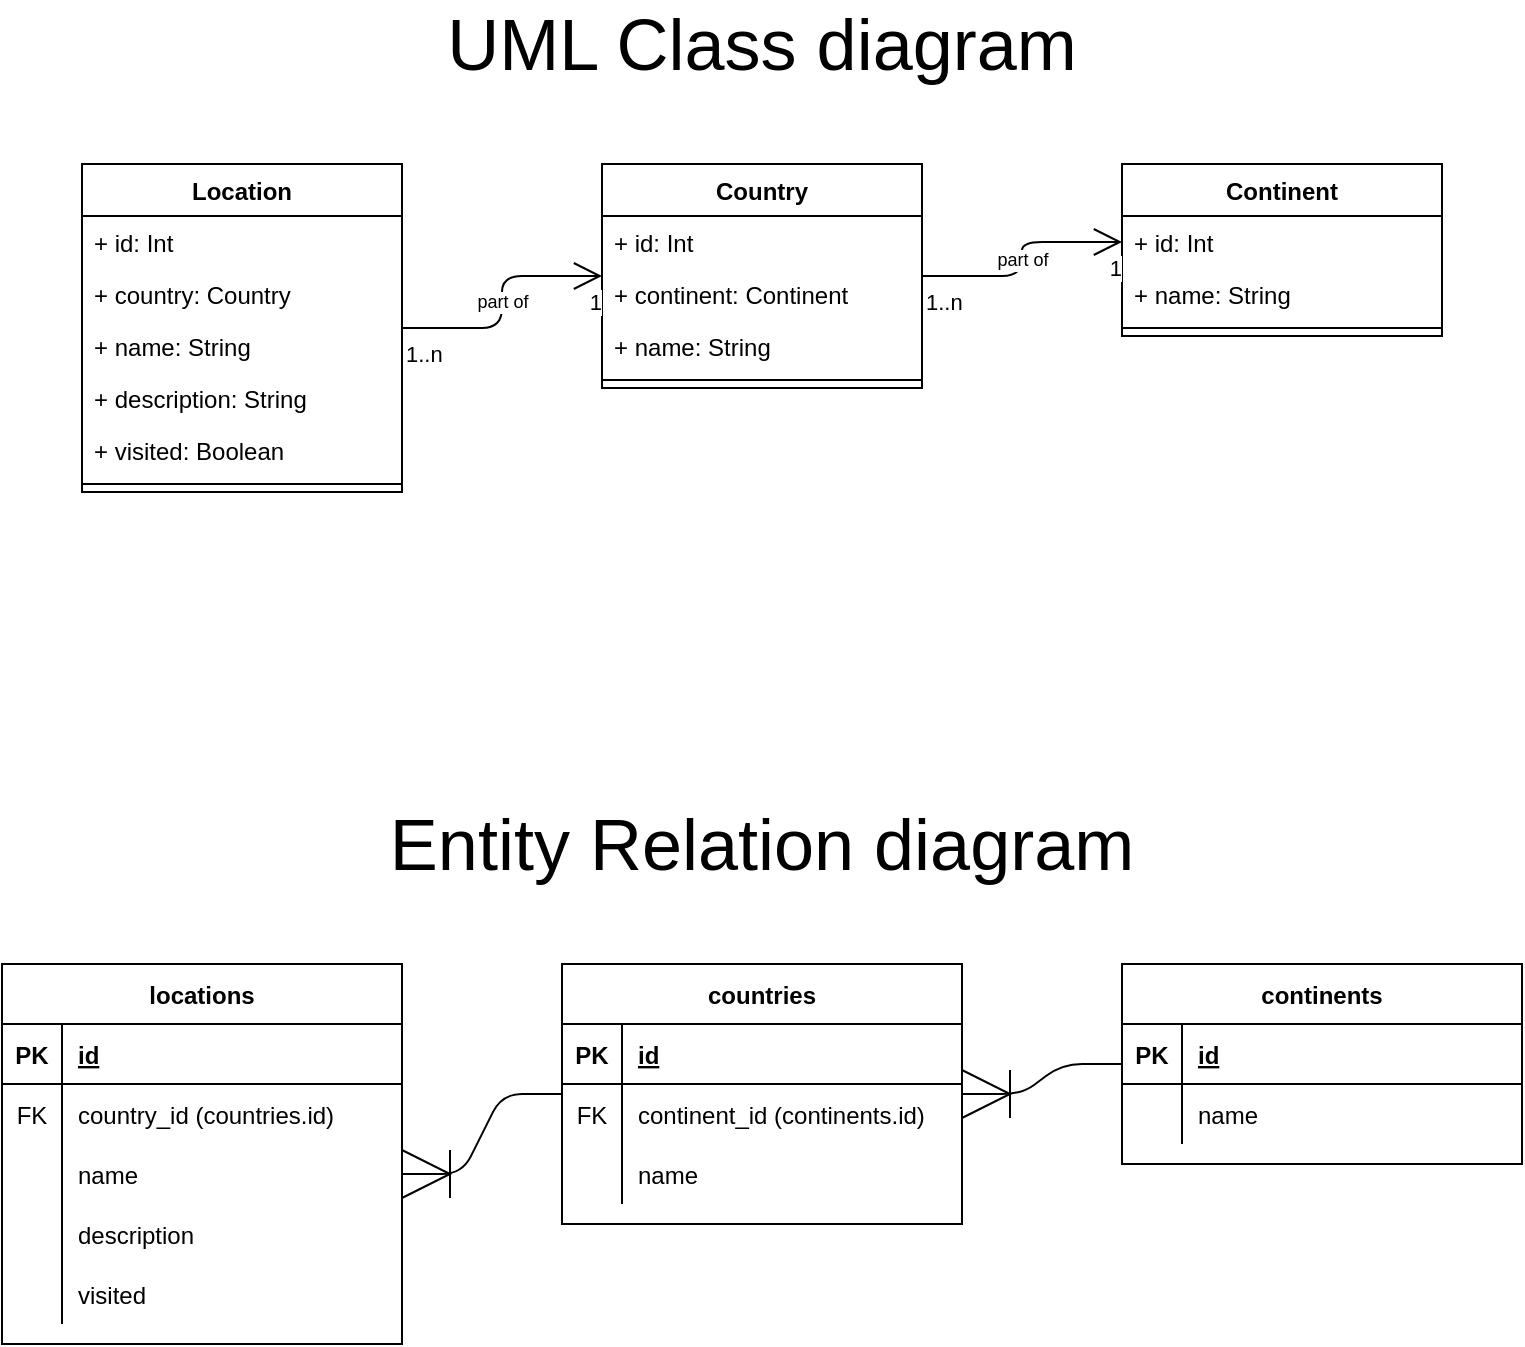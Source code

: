 <mxfile version="13.10.4" type="device"><diagram id="C5RBs43oDa-KdzZeNtuy" name="UML Class diagram"><mxGraphModel dx="1213" dy="717" grid="1" gridSize="10" guides="1" tooltips="1" connect="1" arrows="1" fold="1" page="1" pageScale="1" pageWidth="827" pageHeight="1169" math="0" shadow="0"><root><mxCell id="WIyWlLk6GJQsqaUBKTNV-0"/><mxCell id="WIyWlLk6GJQsqaUBKTNV-1" parent="WIyWlLk6GJQsqaUBKTNV-0"/><mxCell id="_HAbwKvfcYTaI2jSfiZZ-10" value="Country" style="swimlane;fontStyle=1;align=center;verticalAlign=top;childLayout=stackLayout;horizontal=1;startSize=26;horizontalStack=0;resizeParent=1;resizeParentMax=0;resizeLast=0;collapsible=1;marginBottom=0;" parent="WIyWlLk6GJQsqaUBKTNV-1" vertex="1"><mxGeometry x="340" y="120" width="160" height="112" as="geometry"/></mxCell><mxCell id="_HAbwKvfcYTaI2jSfiZZ-11" value="+ id: Int" style="text;strokeColor=none;fillColor=none;align=left;verticalAlign=top;spacingLeft=4;spacingRight=4;overflow=hidden;rotatable=0;points=[[0,0.5],[1,0.5]];portConstraint=eastwest;" parent="_HAbwKvfcYTaI2jSfiZZ-10" vertex="1"><mxGeometry y="26" width="160" height="26" as="geometry"/></mxCell><mxCell id="S17_DZzXtAtvhhlAf8MP-12" value="+ continent: Continent" style="text;strokeColor=none;fillColor=none;align=left;verticalAlign=top;spacingLeft=4;spacingRight=4;overflow=hidden;rotatable=0;points=[[0,0.5],[1,0.5]];portConstraint=eastwest;" vertex="1" parent="_HAbwKvfcYTaI2jSfiZZ-10"><mxGeometry y="52" width="160" height="26" as="geometry"/></mxCell><mxCell id="S17_DZzXtAtvhhlAf8MP-13" value="+ name: String" style="text;strokeColor=none;fillColor=none;align=left;verticalAlign=top;spacingLeft=4;spacingRight=4;overflow=hidden;rotatable=0;points=[[0,0.5],[1,0.5]];portConstraint=eastwest;" vertex="1" parent="_HAbwKvfcYTaI2jSfiZZ-10"><mxGeometry y="78" width="160" height="26" as="geometry"/></mxCell><mxCell id="_HAbwKvfcYTaI2jSfiZZ-12" value="" style="line;strokeWidth=1;fillColor=none;align=left;verticalAlign=middle;spacingTop=-1;spacingLeft=3;spacingRight=3;rotatable=0;labelPosition=right;points=[];portConstraint=eastwest;" parent="_HAbwKvfcYTaI2jSfiZZ-10" vertex="1"><mxGeometry y="104" width="160" height="8" as="geometry"/></mxCell><mxCell id="_HAbwKvfcYTaI2jSfiZZ-18" value="Location" style="swimlane;fontStyle=1;align=center;verticalAlign=top;childLayout=stackLayout;horizontal=1;startSize=26;horizontalStack=0;resizeParent=1;resizeParentMax=0;resizeLast=0;collapsible=1;marginBottom=0;" parent="WIyWlLk6GJQsqaUBKTNV-1" vertex="1"><mxGeometry x="80" y="120" width="160" height="164" as="geometry"/></mxCell><mxCell id="_HAbwKvfcYTaI2jSfiZZ-19" value="+ id: Int" style="text;strokeColor=none;fillColor=none;align=left;verticalAlign=top;spacingLeft=4;spacingRight=4;overflow=hidden;rotatable=0;points=[[0,0.5],[1,0.5]];portConstraint=eastwest;" parent="_HAbwKvfcYTaI2jSfiZZ-18" vertex="1"><mxGeometry y="26" width="160" height="26" as="geometry"/></mxCell><mxCell id="S17_DZzXtAtvhhlAf8MP-11" value="+ country: Country" style="text;strokeColor=none;fillColor=none;align=left;verticalAlign=top;spacingLeft=4;spacingRight=4;overflow=hidden;rotatable=0;points=[[0,0.5],[1,0.5]];portConstraint=eastwest;" vertex="1" parent="_HAbwKvfcYTaI2jSfiZZ-18"><mxGeometry y="52" width="160" height="26" as="geometry"/></mxCell><mxCell id="S17_DZzXtAtvhhlAf8MP-10" value="+ name: String" style="text;strokeColor=none;fillColor=none;align=left;verticalAlign=top;spacingLeft=4;spacingRight=4;overflow=hidden;rotatable=0;points=[[0,0.5],[1,0.5]];portConstraint=eastwest;" vertex="1" parent="_HAbwKvfcYTaI2jSfiZZ-18"><mxGeometry y="78" width="160" height="26" as="geometry"/></mxCell><mxCell id="S17_DZzXtAtvhhlAf8MP-9" value="+ description: String" style="text;strokeColor=none;fillColor=none;align=left;verticalAlign=top;spacingLeft=4;spacingRight=4;overflow=hidden;rotatable=0;points=[[0,0.5],[1,0.5]];portConstraint=eastwest;" vertex="1" parent="_HAbwKvfcYTaI2jSfiZZ-18"><mxGeometry y="104" width="160" height="26" as="geometry"/></mxCell><mxCell id="_HAbwKvfcYTaI2jSfiZZ-27" value="+ visited: Boolean" style="text;strokeColor=none;fillColor=none;align=left;verticalAlign=top;spacingLeft=4;spacingRight=4;overflow=hidden;rotatable=0;points=[[0,0.5],[1,0.5]];portConstraint=eastwest;" parent="_HAbwKvfcYTaI2jSfiZZ-18" vertex="1"><mxGeometry y="130" width="160" height="26" as="geometry"/></mxCell><mxCell id="_HAbwKvfcYTaI2jSfiZZ-20" value="" style="line;strokeWidth=1;fillColor=none;align=left;verticalAlign=middle;spacingTop=-1;spacingLeft=3;spacingRight=3;rotatable=0;labelPosition=right;points=[];portConstraint=eastwest;" parent="_HAbwKvfcYTaI2jSfiZZ-18" vertex="1"><mxGeometry y="156" width="160" height="8" as="geometry"/></mxCell><mxCell id="6b-0Ztd64MfCkyTz4x-n-39" value="part of" style="endArrow=open;html=1;endSize=12;startArrow=none;startSize=14;startFill=0;edgeStyle=orthogonalEdgeStyle;fontSize=9;" parent="WIyWlLk6GJQsqaUBKTNV-1" source="_HAbwKvfcYTaI2jSfiZZ-18" target="_HAbwKvfcYTaI2jSfiZZ-10" edge="1"><mxGeometry relative="1" as="geometry"><mxPoint x="500" y="349" as="sourcePoint"/><mxPoint x="620" y="321" as="targetPoint"/></mxGeometry></mxCell><mxCell id="6b-0Ztd64MfCkyTz4x-n-40" value="1..n" style="edgeLabel;resizable=0;html=1;align=left;verticalAlign=top;" parent="6b-0Ztd64MfCkyTz4x-n-39" connectable="0" vertex="1"><mxGeometry x="-1" relative="1" as="geometry"/></mxCell><mxCell id="6b-0Ztd64MfCkyTz4x-n-41" value="1" style="edgeLabel;resizable=0;html=1;align=right;verticalAlign=top;" parent="6b-0Ztd64MfCkyTz4x-n-39" connectable="0" vertex="1"><mxGeometry x="1" relative="1" as="geometry"/></mxCell><mxCell id="S17_DZzXtAtvhhlAf8MP-0" value="Continent" style="swimlane;fontStyle=1;align=center;verticalAlign=top;childLayout=stackLayout;horizontal=1;startSize=26;horizontalStack=0;resizeParent=1;resizeParentMax=0;resizeLast=0;collapsible=1;marginBottom=0;" vertex="1" parent="WIyWlLk6GJQsqaUBKTNV-1"><mxGeometry x="600" y="120" width="160" height="86" as="geometry"/></mxCell><mxCell id="S17_DZzXtAtvhhlAf8MP-1" value="+ id: Int" style="text;strokeColor=none;fillColor=none;align=left;verticalAlign=top;spacingLeft=4;spacingRight=4;overflow=hidden;rotatable=0;points=[[0,0.5],[1,0.5]];portConstraint=eastwest;" vertex="1" parent="S17_DZzXtAtvhhlAf8MP-0"><mxGeometry y="26" width="160" height="26" as="geometry"/></mxCell><mxCell id="S17_DZzXtAtvhhlAf8MP-14" value="+ name: String" style="text;strokeColor=none;fillColor=none;align=left;verticalAlign=top;spacingLeft=4;spacingRight=4;overflow=hidden;rotatable=0;points=[[0,0.5],[1,0.5]];portConstraint=eastwest;" vertex="1" parent="S17_DZzXtAtvhhlAf8MP-0"><mxGeometry y="52" width="160" height="26" as="geometry"/></mxCell><mxCell id="S17_DZzXtAtvhhlAf8MP-2" value="" style="line;strokeWidth=1;fillColor=none;align=left;verticalAlign=middle;spacingTop=-1;spacingLeft=3;spacingRight=3;rotatable=0;labelPosition=right;points=[];portConstraint=eastwest;" vertex="1" parent="S17_DZzXtAtvhhlAf8MP-0"><mxGeometry y="78" width="160" height="8" as="geometry"/></mxCell><mxCell id="S17_DZzXtAtvhhlAf8MP-6" value="part of" style="endArrow=open;html=1;endSize=12;startArrow=none;startSize=14;startFill=0;edgeStyle=orthogonalEdgeStyle;fontSize=9;entryX=0;entryY=0.5;entryDx=0;entryDy=0;" edge="1" parent="WIyWlLk6GJQsqaUBKTNV-1" source="_HAbwKvfcYTaI2jSfiZZ-10" target="S17_DZzXtAtvhhlAf8MP-1"><mxGeometry relative="1" as="geometry"><mxPoint x="620" y="279" as="sourcePoint"/><mxPoint x="740" y="240" as="targetPoint"/></mxGeometry></mxCell><mxCell id="S17_DZzXtAtvhhlAf8MP-7" value="1..n" style="edgeLabel;resizable=0;html=1;align=left;verticalAlign=top;" connectable="0" vertex="1" parent="S17_DZzXtAtvhhlAf8MP-6"><mxGeometry x="-1" relative="1" as="geometry"/></mxCell><mxCell id="S17_DZzXtAtvhhlAf8MP-8" value="1" style="edgeLabel;resizable=0;html=1;align=right;verticalAlign=top;" connectable="0" vertex="1" parent="S17_DZzXtAtvhhlAf8MP-6"><mxGeometry x="1" relative="1" as="geometry"/></mxCell><mxCell id="S17_DZzXtAtvhhlAf8MP-15" value="&lt;font style=&quot;font-size: 36px&quot;&gt;UML Class diagram&lt;/font&gt;" style="text;html=1;strokeColor=none;fillColor=none;align=center;verticalAlign=middle;whiteSpace=wrap;rounded=0;" vertex="1" parent="WIyWlLk6GJQsqaUBKTNV-1"><mxGeometry x="40" y="40" width="760" height="40" as="geometry"/></mxCell><mxCell id="S17_DZzXtAtvhhlAf8MP-18" value="locations" style="shape=table;startSize=30;container=1;collapsible=1;childLayout=tableLayout;fixedRows=1;rowLines=0;fontStyle=1;align=center;resizeLast=1;" vertex="1" parent="WIyWlLk6GJQsqaUBKTNV-1"><mxGeometry x="40" y="520" width="200" height="190" as="geometry"/></mxCell><mxCell id="S17_DZzXtAtvhhlAf8MP-19" value="" style="shape=partialRectangle;collapsible=0;dropTarget=0;pointerEvents=0;fillColor=none;top=0;left=0;bottom=1;right=0;points=[[0,0.5],[1,0.5]];portConstraint=eastwest;" vertex="1" parent="S17_DZzXtAtvhhlAf8MP-18"><mxGeometry y="30" width="200" height="30" as="geometry"/></mxCell><mxCell id="S17_DZzXtAtvhhlAf8MP-20" value="PK" style="shape=partialRectangle;connectable=0;fillColor=none;top=0;left=0;bottom=0;right=0;fontStyle=1;overflow=hidden;" vertex="1" parent="S17_DZzXtAtvhhlAf8MP-19"><mxGeometry width="30" height="30" as="geometry"/></mxCell><mxCell id="S17_DZzXtAtvhhlAf8MP-21" value="id" style="shape=partialRectangle;connectable=0;fillColor=none;top=0;left=0;bottom=0;right=0;align=left;spacingLeft=6;fontStyle=5;overflow=hidden;" vertex="1" parent="S17_DZzXtAtvhhlAf8MP-19"><mxGeometry x="30" width="170" height="30" as="geometry"/></mxCell><mxCell id="S17_DZzXtAtvhhlAf8MP-22" value="" style="shape=partialRectangle;collapsible=0;dropTarget=0;pointerEvents=0;fillColor=none;top=0;left=0;bottom=0;right=0;points=[[0,0.5],[1,0.5]];portConstraint=eastwest;" vertex="1" parent="S17_DZzXtAtvhhlAf8MP-18"><mxGeometry y="60" width="200" height="30" as="geometry"/></mxCell><mxCell id="S17_DZzXtAtvhhlAf8MP-23" value="FK" style="shape=partialRectangle;connectable=0;fillColor=none;top=0;left=0;bottom=0;right=0;editable=1;overflow=hidden;" vertex="1" parent="S17_DZzXtAtvhhlAf8MP-22"><mxGeometry width="30" height="30" as="geometry"/></mxCell><mxCell id="S17_DZzXtAtvhhlAf8MP-24" value="country_id (countries.id)" style="shape=partialRectangle;connectable=0;fillColor=none;top=0;left=0;bottom=0;right=0;align=left;spacingLeft=6;overflow=hidden;" vertex="1" parent="S17_DZzXtAtvhhlAf8MP-22"><mxGeometry x="30" width="170" height="30" as="geometry"/></mxCell><mxCell id="S17_DZzXtAtvhhlAf8MP-25" value="" style="shape=partialRectangle;collapsible=0;dropTarget=0;pointerEvents=0;fillColor=none;top=0;left=0;bottom=0;right=0;points=[[0,0.5],[1,0.5]];portConstraint=eastwest;" vertex="1" parent="S17_DZzXtAtvhhlAf8MP-18"><mxGeometry y="90" width="200" height="30" as="geometry"/></mxCell><mxCell id="S17_DZzXtAtvhhlAf8MP-26" value="" style="shape=partialRectangle;connectable=0;fillColor=none;top=0;left=0;bottom=0;right=0;editable=1;overflow=hidden;" vertex="1" parent="S17_DZzXtAtvhhlAf8MP-25"><mxGeometry width="30" height="30" as="geometry"/></mxCell><mxCell id="S17_DZzXtAtvhhlAf8MP-27" value="name" style="shape=partialRectangle;connectable=0;fillColor=none;top=0;left=0;bottom=0;right=0;align=left;spacingLeft=6;overflow=hidden;" vertex="1" parent="S17_DZzXtAtvhhlAf8MP-25"><mxGeometry x="30" width="170" height="30" as="geometry"/></mxCell><mxCell id="S17_DZzXtAtvhhlAf8MP-28" value="" style="shape=partialRectangle;collapsible=0;dropTarget=0;pointerEvents=0;fillColor=none;top=0;left=0;bottom=0;right=0;points=[[0,0.5],[1,0.5]];portConstraint=eastwest;" vertex="1" parent="S17_DZzXtAtvhhlAf8MP-18"><mxGeometry y="120" width="200" height="30" as="geometry"/></mxCell><mxCell id="S17_DZzXtAtvhhlAf8MP-29" value="" style="shape=partialRectangle;connectable=0;fillColor=none;top=0;left=0;bottom=0;right=0;editable=1;overflow=hidden;" vertex="1" parent="S17_DZzXtAtvhhlAf8MP-28"><mxGeometry width="30" height="30" as="geometry"/></mxCell><mxCell id="S17_DZzXtAtvhhlAf8MP-30" value="description" style="shape=partialRectangle;connectable=0;fillColor=none;top=0;left=0;bottom=0;right=0;align=left;spacingLeft=6;overflow=hidden;" vertex="1" parent="S17_DZzXtAtvhhlAf8MP-28"><mxGeometry x="30" width="170" height="30" as="geometry"/></mxCell><mxCell id="S17_DZzXtAtvhhlAf8MP-31" value="" style="shape=partialRectangle;collapsible=0;dropTarget=0;pointerEvents=0;fillColor=none;top=0;left=0;bottom=0;right=0;points=[[0,0.5],[1,0.5]];portConstraint=eastwest;" vertex="1" parent="S17_DZzXtAtvhhlAf8MP-18"><mxGeometry y="150" width="200" height="30" as="geometry"/></mxCell><mxCell id="S17_DZzXtAtvhhlAf8MP-32" value="" style="shape=partialRectangle;connectable=0;fillColor=none;top=0;left=0;bottom=0;right=0;editable=1;overflow=hidden;" vertex="1" parent="S17_DZzXtAtvhhlAf8MP-31"><mxGeometry width="30" height="30" as="geometry"/></mxCell><mxCell id="S17_DZzXtAtvhhlAf8MP-33" value="visited" style="shape=partialRectangle;connectable=0;fillColor=none;top=0;left=0;bottom=0;right=0;align=left;spacingLeft=6;overflow=hidden;" vertex="1" parent="S17_DZzXtAtvhhlAf8MP-31"><mxGeometry x="30" width="170" height="30" as="geometry"/></mxCell><mxCell id="S17_DZzXtAtvhhlAf8MP-34" value="countries" style="shape=table;startSize=30;container=1;collapsible=1;childLayout=tableLayout;fixedRows=1;rowLines=0;fontStyle=1;align=center;resizeLast=1;" vertex="1" parent="WIyWlLk6GJQsqaUBKTNV-1"><mxGeometry x="320" y="520" width="200" height="130" as="geometry"/></mxCell><mxCell id="S17_DZzXtAtvhhlAf8MP-35" value="" style="shape=partialRectangle;collapsible=0;dropTarget=0;pointerEvents=0;fillColor=none;top=0;left=0;bottom=1;right=0;points=[[0,0.5],[1,0.5]];portConstraint=eastwest;" vertex="1" parent="S17_DZzXtAtvhhlAf8MP-34"><mxGeometry y="30" width="200" height="30" as="geometry"/></mxCell><mxCell id="S17_DZzXtAtvhhlAf8MP-36" value="PK" style="shape=partialRectangle;connectable=0;fillColor=none;top=0;left=0;bottom=0;right=0;fontStyle=1;overflow=hidden;" vertex="1" parent="S17_DZzXtAtvhhlAf8MP-35"><mxGeometry width="30" height="30" as="geometry"/></mxCell><mxCell id="S17_DZzXtAtvhhlAf8MP-37" value="id" style="shape=partialRectangle;connectable=0;fillColor=none;top=0;left=0;bottom=0;right=0;align=left;spacingLeft=6;fontStyle=5;overflow=hidden;" vertex="1" parent="S17_DZzXtAtvhhlAf8MP-35"><mxGeometry x="30" width="170" height="30" as="geometry"/></mxCell><mxCell id="S17_DZzXtAtvhhlAf8MP-38" value="" style="shape=partialRectangle;collapsible=0;dropTarget=0;pointerEvents=0;fillColor=none;top=0;left=0;bottom=0;right=0;points=[[0,0.5],[1,0.5]];portConstraint=eastwest;" vertex="1" parent="S17_DZzXtAtvhhlAf8MP-34"><mxGeometry y="60" width="200" height="30" as="geometry"/></mxCell><mxCell id="S17_DZzXtAtvhhlAf8MP-39" value="FK" style="shape=partialRectangle;connectable=0;fillColor=none;top=0;left=0;bottom=0;right=0;editable=1;overflow=hidden;" vertex="1" parent="S17_DZzXtAtvhhlAf8MP-38"><mxGeometry width="30" height="30" as="geometry"/></mxCell><mxCell id="S17_DZzXtAtvhhlAf8MP-40" value="continent_id (continents.id)" style="shape=partialRectangle;connectable=0;fillColor=none;top=0;left=0;bottom=0;right=0;align=left;spacingLeft=6;overflow=hidden;" vertex="1" parent="S17_DZzXtAtvhhlAf8MP-38"><mxGeometry x="30" width="170" height="30" as="geometry"/></mxCell><mxCell id="S17_DZzXtAtvhhlAf8MP-41" value="" style="shape=partialRectangle;collapsible=0;dropTarget=0;pointerEvents=0;fillColor=none;top=0;left=0;bottom=0;right=0;points=[[0,0.5],[1,0.5]];portConstraint=eastwest;" vertex="1" parent="S17_DZzXtAtvhhlAf8MP-34"><mxGeometry y="90" width="200" height="30" as="geometry"/></mxCell><mxCell id="S17_DZzXtAtvhhlAf8MP-42" value="" style="shape=partialRectangle;connectable=0;fillColor=none;top=0;left=0;bottom=0;right=0;editable=1;overflow=hidden;" vertex="1" parent="S17_DZzXtAtvhhlAf8MP-41"><mxGeometry width="30" height="30" as="geometry"/></mxCell><mxCell id="S17_DZzXtAtvhhlAf8MP-43" value="name" style="shape=partialRectangle;connectable=0;fillColor=none;top=0;left=0;bottom=0;right=0;align=left;spacingLeft=6;overflow=hidden;" vertex="1" parent="S17_DZzXtAtvhhlAf8MP-41"><mxGeometry x="30" width="170" height="30" as="geometry"/></mxCell><mxCell id="S17_DZzXtAtvhhlAf8MP-50" value="" style="edgeStyle=entityRelationEdgeStyle;fontSize=12;html=1;endArrow=ERoneToMany;strokeWidth=1;endSize=22;" edge="1" parent="WIyWlLk6GJQsqaUBKTNV-1" source="S17_DZzXtAtvhhlAf8MP-34" target="S17_DZzXtAtvhhlAf8MP-25"><mxGeometry width="100" height="100" relative="1" as="geometry"><mxPoint x="330" y="830" as="sourcePoint"/><mxPoint x="430" y="730" as="targetPoint"/></mxGeometry></mxCell><mxCell id="S17_DZzXtAtvhhlAf8MP-52" value="continents" style="shape=table;startSize=30;container=1;collapsible=1;childLayout=tableLayout;fixedRows=1;rowLines=0;fontStyle=1;align=center;resizeLast=1;" vertex="1" parent="WIyWlLk6GJQsqaUBKTNV-1"><mxGeometry x="600" y="520" width="200" height="100" as="geometry"/></mxCell><mxCell id="S17_DZzXtAtvhhlAf8MP-53" value="" style="shape=partialRectangle;collapsible=0;dropTarget=0;pointerEvents=0;fillColor=none;top=0;left=0;bottom=1;right=0;points=[[0,0.5],[1,0.5]];portConstraint=eastwest;" vertex="1" parent="S17_DZzXtAtvhhlAf8MP-52"><mxGeometry y="30" width="200" height="30" as="geometry"/></mxCell><mxCell id="S17_DZzXtAtvhhlAf8MP-54" value="PK" style="shape=partialRectangle;connectable=0;fillColor=none;top=0;left=0;bottom=0;right=0;fontStyle=1;overflow=hidden;" vertex="1" parent="S17_DZzXtAtvhhlAf8MP-53"><mxGeometry width="30" height="30" as="geometry"/></mxCell><mxCell id="S17_DZzXtAtvhhlAf8MP-55" value="id" style="shape=partialRectangle;connectable=0;fillColor=none;top=0;left=0;bottom=0;right=0;align=left;spacingLeft=6;fontStyle=5;overflow=hidden;" vertex="1" parent="S17_DZzXtAtvhhlAf8MP-53"><mxGeometry x="30" width="170" height="30" as="geometry"/></mxCell><mxCell id="S17_DZzXtAtvhhlAf8MP-59" value="" style="shape=partialRectangle;collapsible=0;dropTarget=0;pointerEvents=0;fillColor=none;top=0;left=0;bottom=0;right=0;points=[[0,0.5],[1,0.5]];portConstraint=eastwest;" vertex="1" parent="S17_DZzXtAtvhhlAf8MP-52"><mxGeometry y="60" width="200" height="30" as="geometry"/></mxCell><mxCell id="S17_DZzXtAtvhhlAf8MP-60" value="" style="shape=partialRectangle;connectable=0;fillColor=none;top=0;left=0;bottom=0;right=0;editable=1;overflow=hidden;" vertex="1" parent="S17_DZzXtAtvhhlAf8MP-59"><mxGeometry width="30" height="30" as="geometry"/></mxCell><mxCell id="S17_DZzXtAtvhhlAf8MP-61" value="name" style="shape=partialRectangle;connectable=0;fillColor=none;top=0;left=0;bottom=0;right=0;align=left;spacingLeft=6;overflow=hidden;" vertex="1" parent="S17_DZzXtAtvhhlAf8MP-59"><mxGeometry x="30" width="170" height="30" as="geometry"/></mxCell><mxCell id="S17_DZzXtAtvhhlAf8MP-62" value="" style="edgeStyle=entityRelationEdgeStyle;fontSize=12;html=1;endArrow=ERoneToMany;strokeWidth=1;endSize=22;" edge="1" parent="WIyWlLk6GJQsqaUBKTNV-1" source="S17_DZzXtAtvhhlAf8MP-52" target="S17_DZzXtAtvhhlAf8MP-34"><mxGeometry width="100" height="100" relative="1" as="geometry"><mxPoint x="324" y="595" as="sourcePoint"/><mxPoint x="250" y="635" as="targetPoint"/></mxGeometry></mxCell><mxCell id="S17_DZzXtAtvhhlAf8MP-63" value="&lt;font style=&quot;font-size: 36px&quot;&gt;Entity Relation diagram&lt;/font&gt;" style="text;html=1;strokeColor=none;fillColor=none;align=center;verticalAlign=middle;whiteSpace=wrap;rounded=0;" vertex="1" parent="WIyWlLk6GJQsqaUBKTNV-1"><mxGeometry x="40" y="440" width="760" height="40" as="geometry"/></mxCell></root></mxGraphModel></diagram></mxfile>